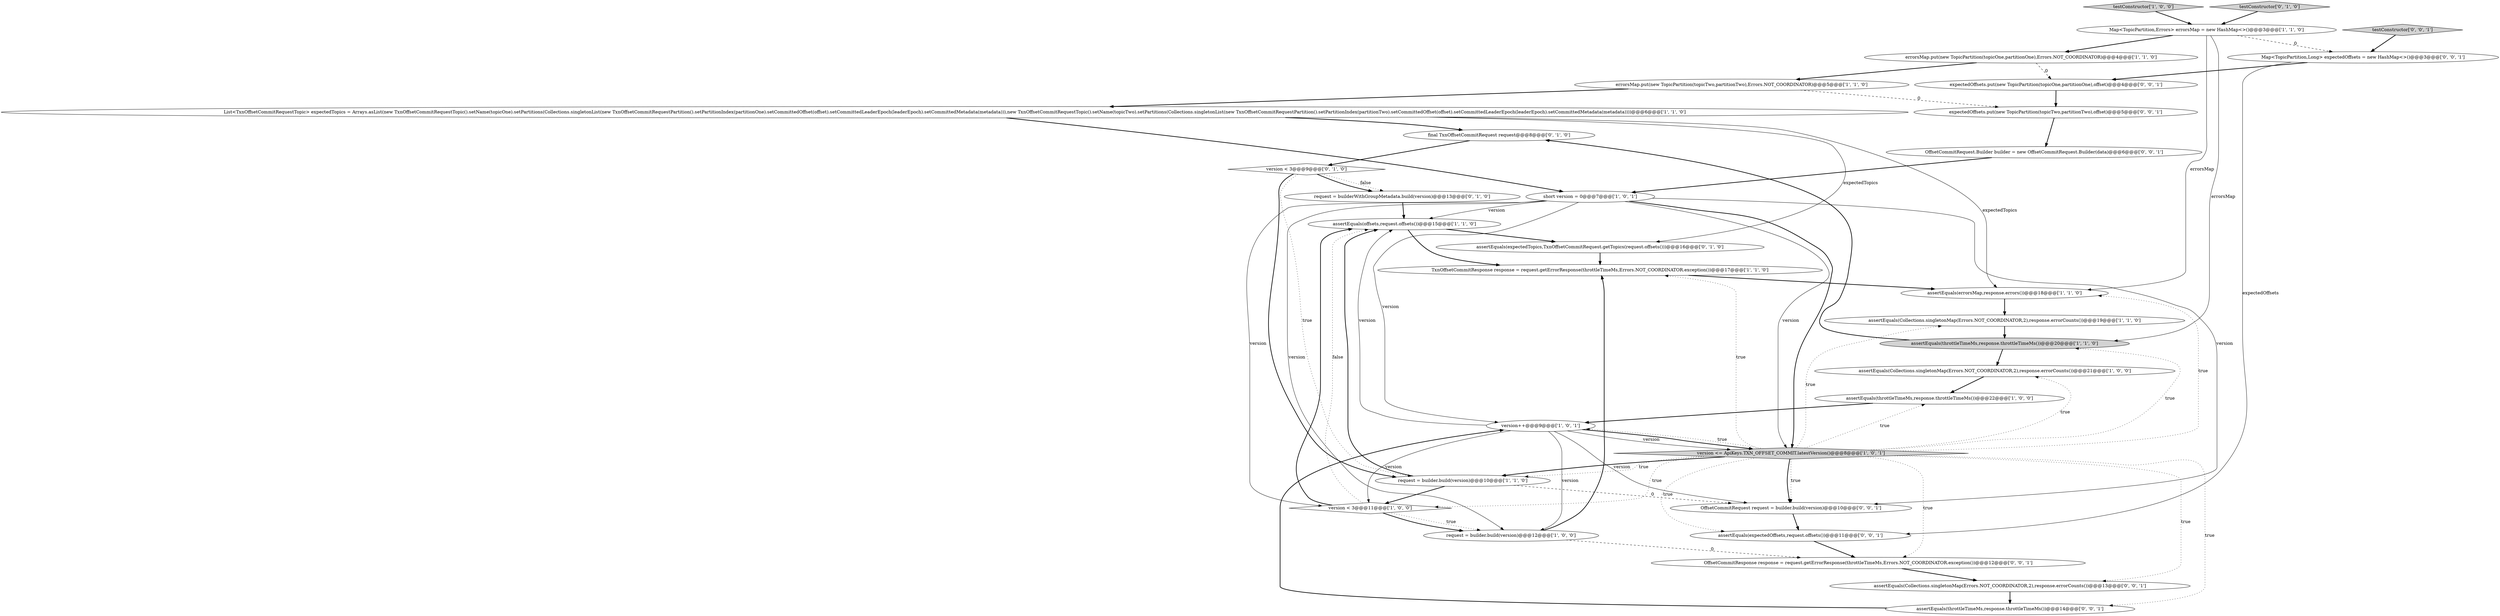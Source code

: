 digraph {
22 [style = filled, label = "final TxnOffsetCommitRequest request@@@8@@@['0', '1', '0']", fillcolor = white, shape = ellipse image = "AAA0AAABBB2BBB"];
31 [style = filled, label = "assertEquals(expectedOffsets,request.offsets())@@@11@@@['0', '0', '1']", fillcolor = white, shape = ellipse image = "AAA0AAABBB3BBB"];
5 [style = filled, label = "assertEquals(throttleTimeMs,response.throttleTimeMs())@@@22@@@['1', '0', '0']", fillcolor = white, shape = ellipse image = "AAA0AAABBB1BBB"];
15 [style = filled, label = "errorsMap.put(new TopicPartition(topicOne,partitionOne),Errors.NOT_COORDINATOR)@@@4@@@['1', '1', '0']", fillcolor = white, shape = ellipse image = "AAA0AAABBB1BBB"];
32 [style = filled, label = "Map<TopicPartition,Long> expectedOffsets = new HashMap<>()@@@3@@@['0', '0', '1']", fillcolor = white, shape = ellipse image = "AAA0AAABBB3BBB"];
29 [style = filled, label = "expectedOffsets.put(new TopicPartition(topicTwo,partitionTwo),offset)@@@5@@@['0', '0', '1']", fillcolor = white, shape = ellipse image = "AAA0AAABBB3BBB"];
30 [style = filled, label = "OffsetCommitResponse response = request.getErrorResponse(throttleTimeMs,Errors.NOT_COORDINATOR.exception())@@@12@@@['0', '0', '1']", fillcolor = white, shape = ellipse image = "AAA0AAABBB3BBB"];
4 [style = filled, label = "List<TxnOffsetCommitRequestTopic> expectedTopics = Arrays.asList(new TxnOffsetCommitRequestTopic().setName(topicOne).setPartitions(Collections.singletonList(new TxnOffsetCommitRequestPartition().setPartitionIndex(partitionOne).setCommittedOffset(offset).setCommittedLeaderEpoch(leaderEpoch).setCommittedMetadata(metadata))),new TxnOffsetCommitRequestTopic().setName(topicTwo).setPartitions(Collections.singletonList(new TxnOffsetCommitRequestPartition().setPartitionIndex(partitionTwo).setCommittedOffset(offset).setCommittedLeaderEpoch(leaderEpoch).setCommittedMetadata(metadata))))@@@6@@@['1', '1', '0']", fillcolor = white, shape = ellipse image = "AAA0AAABBB1BBB"];
20 [style = filled, label = "request = builderWithGroupMetadata.build(version)@@@13@@@['0', '1', '0']", fillcolor = white, shape = ellipse image = "AAA0AAABBB2BBB"];
18 [style = filled, label = "assertEquals(expectedTopics,TxnOffsetCommitRequest.getTopics(request.offsets()))@@@16@@@['0', '1', '0']", fillcolor = white, shape = ellipse image = "AAA0AAABBB2BBB"];
26 [style = filled, label = "testConstructor['0', '0', '1']", fillcolor = lightgray, shape = diamond image = "AAA0AAABBB3BBB"];
6 [style = filled, label = "version++@@@9@@@['1', '0', '1']", fillcolor = white, shape = ellipse image = "AAA0AAABBB1BBB"];
3 [style = filled, label = "assertEquals(offsets,request.offsets())@@@15@@@['1', '1', '0']", fillcolor = white, shape = ellipse image = "AAA0AAABBB1BBB"];
8 [style = filled, label = "Map<TopicPartition,Errors> errorsMap = new HashMap<>()@@@3@@@['1', '1', '0']", fillcolor = white, shape = ellipse image = "AAA0AAABBB1BBB"];
17 [style = filled, label = "request = builder.build(version)@@@10@@@['1', '1', '0']", fillcolor = white, shape = ellipse image = "AAA0AAABBB1BBB"];
12 [style = filled, label = "testConstructor['1', '0', '0']", fillcolor = lightgray, shape = diamond image = "AAA0AAABBB1BBB"];
28 [style = filled, label = "assertEquals(Collections.singletonMap(Errors.NOT_COORDINATOR,2),response.errorCounts())@@@13@@@['0', '0', '1']", fillcolor = white, shape = ellipse image = "AAA0AAABBB3BBB"];
2 [style = filled, label = "errorsMap.put(new TopicPartition(topicTwo,partitionTwo),Errors.NOT_COORDINATOR)@@@5@@@['1', '1', '0']", fillcolor = white, shape = ellipse image = "AAA0AAABBB1BBB"];
24 [style = filled, label = "OffsetCommitRequest request = builder.build(version)@@@10@@@['0', '0', '1']", fillcolor = white, shape = ellipse image = "AAA0AAABBB3BBB"];
13 [style = filled, label = "version < 3@@@11@@@['1', '0', '0']", fillcolor = white, shape = diamond image = "AAA0AAABBB1BBB"];
9 [style = filled, label = "assertEquals(throttleTimeMs,response.throttleTimeMs())@@@20@@@['1', '1', '0']", fillcolor = lightgray, shape = ellipse image = "AAA0AAABBB1BBB"];
21 [style = filled, label = "version < 3@@@9@@@['0', '1', '0']", fillcolor = white, shape = diamond image = "AAA0AAABBB2BBB"];
7 [style = filled, label = "assertEquals(errorsMap,response.errors())@@@18@@@['1', '1', '0']", fillcolor = white, shape = ellipse image = "AAA0AAABBB1BBB"];
27 [style = filled, label = "OffsetCommitRequest.Builder builder = new OffsetCommitRequest.Builder(data)@@@6@@@['0', '0', '1']", fillcolor = white, shape = ellipse image = "AAA0AAABBB3BBB"];
19 [style = filled, label = "testConstructor['0', '1', '0']", fillcolor = lightgray, shape = diamond image = "AAA0AAABBB2BBB"];
11 [style = filled, label = "assertEquals(Collections.singletonMap(Errors.NOT_COORDINATOR,2),response.errorCounts())@@@19@@@['1', '1', '0']", fillcolor = white, shape = ellipse image = "AAA0AAABBB1BBB"];
1 [style = filled, label = "assertEquals(Collections.singletonMap(Errors.NOT_COORDINATOR,2),response.errorCounts())@@@21@@@['1', '0', '0']", fillcolor = white, shape = ellipse image = "AAA0AAABBB1BBB"];
23 [style = filled, label = "assertEquals(throttleTimeMs,response.throttleTimeMs())@@@14@@@['0', '0', '1']", fillcolor = white, shape = ellipse image = "AAA0AAABBB3BBB"];
10 [style = filled, label = "short version = 0@@@7@@@['1', '0', '1']", fillcolor = white, shape = ellipse image = "AAA0AAABBB1BBB"];
16 [style = filled, label = "version <= ApiKeys.TXN_OFFSET_COMMIT.latestVersion()@@@8@@@['1', '0', '1']", fillcolor = lightgray, shape = diamond image = "AAA0AAABBB1BBB"];
0 [style = filled, label = "request = builder.build(version)@@@12@@@['1', '0', '0']", fillcolor = white, shape = ellipse image = "AAA0AAABBB1BBB"];
25 [style = filled, label = "expectedOffsets.put(new TopicPartition(topicOne,partitionOne),offset)@@@4@@@['0', '0', '1']", fillcolor = white, shape = ellipse image = "AAA0AAABBB3BBB"];
14 [style = filled, label = "TxnOffsetCommitResponse response = request.getErrorResponse(throttleTimeMs,Errors.NOT_COORDINATOR.exception())@@@17@@@['1', '1', '0']", fillcolor = white, shape = ellipse image = "AAA0AAABBB1BBB"];
1->5 [style = bold, label=""];
9->22 [style = bold, label=""];
4->10 [style = bold, label=""];
10->16 [style = solid, label="version"];
15->2 [style = bold, label=""];
16->9 [style = dotted, label="true"];
7->11 [style = bold, label=""];
6->0 [style = solid, label="version"];
8->15 [style = bold, label=""];
26->32 [style = bold, label=""];
21->20 [style = dotted, label="false"];
4->18 [style = solid, label="expectedTopics"];
16->13 [style = dotted, label="true"];
6->16 [style = solid, label="version"];
17->24 [style = dashed, label="0"];
16->24 [style = bold, label=""];
6->24 [style = solid, label="version"];
16->17 [style = dotted, label="true"];
3->14 [style = bold, label=""];
16->30 [style = dotted, label="true"];
22->21 [style = bold, label=""];
8->32 [style = dashed, label="0"];
4->7 [style = solid, label="expectedTopics"];
20->3 [style = bold, label=""];
10->13 [style = solid, label="version"];
16->17 [style = bold, label=""];
25->29 [style = bold, label=""];
21->17 [style = dotted, label="true"];
11->9 [style = bold, label=""];
2->4 [style = bold, label=""];
16->23 [style = dotted, label="true"];
19->8 [style = bold, label=""];
14->7 [style = bold, label=""];
6->13 [style = solid, label="version"];
3->18 [style = bold, label=""];
10->3 [style = solid, label="version"];
16->7 [style = dotted, label="true"];
29->27 [style = bold, label=""];
0->14 [style = bold, label=""];
15->25 [style = dashed, label="0"];
30->28 [style = bold, label=""];
21->20 [style = bold, label=""];
5->6 [style = bold, label=""];
10->16 [style = bold, label=""];
13->3 [style = bold, label=""];
24->31 [style = bold, label=""];
32->31 [style = solid, label="expectedOffsets"];
16->1 [style = dotted, label="true"];
6->16 [style = bold, label=""];
12->8 [style = bold, label=""];
28->23 [style = bold, label=""];
13->0 [style = dotted, label="true"];
23->6 [style = bold, label=""];
27->10 [style = bold, label=""];
2->29 [style = dashed, label="0"];
10->6 [style = solid, label="version"];
32->25 [style = bold, label=""];
31->30 [style = bold, label=""];
10->0 [style = solid, label="version"];
8->7 [style = solid, label="errorsMap"];
17->3 [style = bold, label=""];
16->14 [style = dotted, label="true"];
16->5 [style = dotted, label="true"];
16->24 [style = dotted, label="true"];
0->30 [style = dashed, label="0"];
10->24 [style = solid, label="version"];
13->3 [style = dotted, label="false"];
17->13 [style = bold, label=""];
16->28 [style = dotted, label="true"];
9->1 [style = bold, label=""];
16->11 [style = dotted, label="true"];
16->31 [style = dotted, label="true"];
21->17 [style = bold, label=""];
4->22 [style = bold, label=""];
18->14 [style = bold, label=""];
16->6 [style = dotted, label="true"];
13->0 [style = bold, label=""];
8->9 [style = solid, label="errorsMap"];
6->3 [style = solid, label="version"];
}
